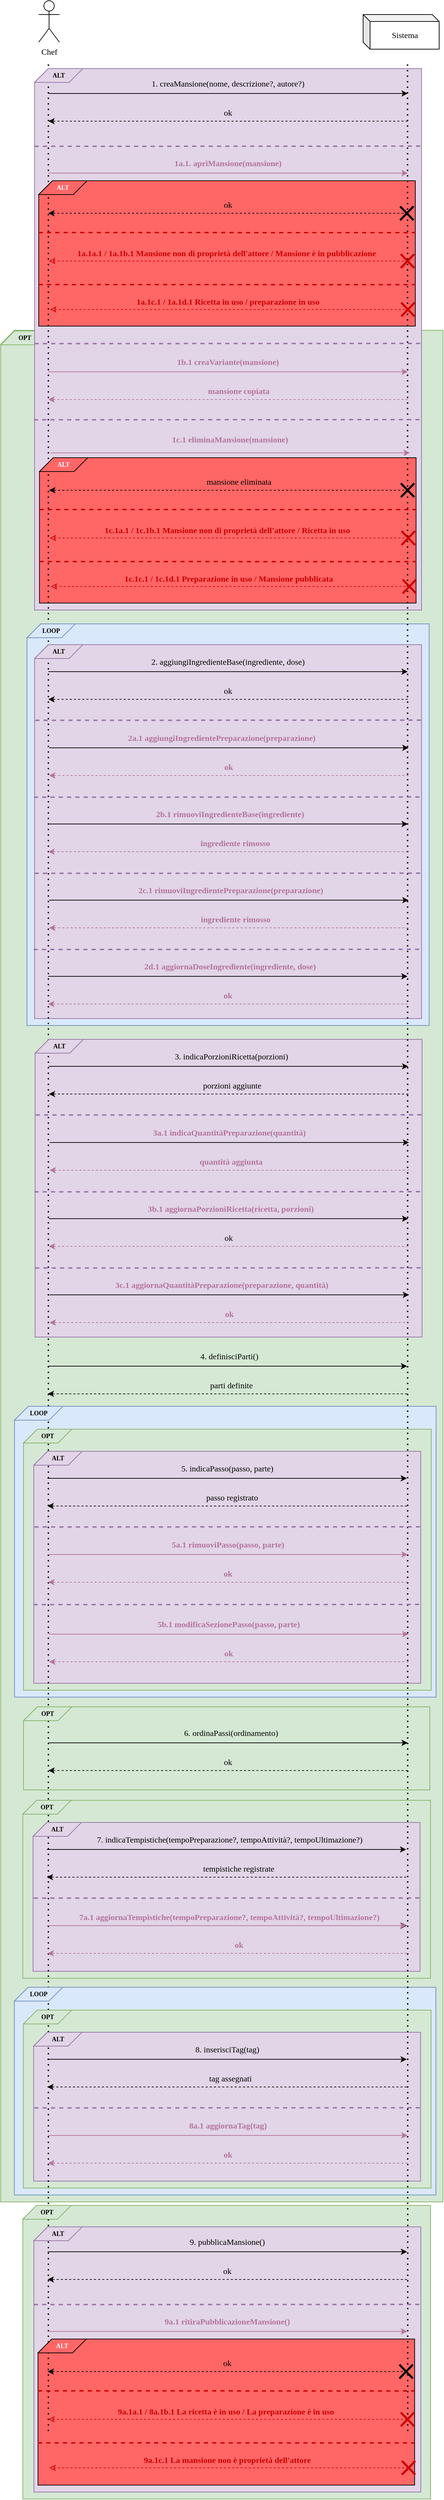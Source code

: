 <mxfile version="20.2.7" type="device"><diagram id="jkMeoxp7RMFooeOz-A2n" name="Pagina-1"><mxGraphModel dx="651" dy="1700" grid="1" gridSize="10" guides="1" tooltips="1" connect="1" arrows="1" fold="1" page="1" pageScale="1" pageWidth="827" pageHeight="1169" math="0" shadow="0"><root><mxCell id="0"/><mxCell id="1" parent="0"/><mxCell id="8SVCAUThmYmzUc6hlZ0X-279" value="" style="verticalLabelPosition=bottom;verticalAlign=top;html=1;shape=card;whiteSpace=wrap;size=20;arcSize=12;fontFamily=SF UI Text;fillColor=#d5e8d4;strokeColor=#82b366;" parent="1" vertex="1"><mxGeometry x="94" y="-674" width="640" height="2703" as="geometry"/></mxCell><mxCell id="d7a0svGTpHYE5bsXePKz-2" value="" style="verticalLabelPosition=bottom;verticalAlign=top;html=1;shape=card;whiteSpace=wrap;size=20;arcSize=12;fontFamily=SF UI Text;fillColor=#d5e8d4;strokeColor=#82b366;" parent="1" vertex="1"><mxGeometry x="127" y="1314" width="588" height="120" as="geometry"/></mxCell><mxCell id="8SVCAUThmYmzUc6hlZ0X-280" value="OPT" style="shape=parallelogram;perimeter=parallelogramPerimeter;whiteSpace=wrap;html=1;fixedSize=1;fontFamily=SF UI Text;size=20;fontSize=9;fillColor=#d5e8d4;strokeColor=#82b366;fontStyle=1" parent="1" vertex="1"><mxGeometry x="94" y="-673" width="70" height="20" as="geometry"/></mxCell><mxCell id="8SVCAUThmYmzUc6hlZ0X-277" value="" style="verticalLabelPosition=bottom;verticalAlign=top;html=1;shape=card;whiteSpace=wrap;size=20;arcSize=12;fontFamily=SF UI Text;fillColor=#d5e8d4;strokeColor=#82b366;" parent="1" vertex="1"><mxGeometry x="126" y="2034" width="590" height="424" as="geometry"/></mxCell><mxCell id="8SVCAUThmYmzUc6hlZ0X-231" value="" style="verticalLabelPosition=bottom;verticalAlign=top;html=1;shape=card;whiteSpace=wrap;size=20;arcSize=12;fontFamily=SF UI Text;fillColor=#e1d5e7;strokeColor=#9673a6;" parent="1" vertex="1"><mxGeometry x="142" y="2065" width="560" height="383" as="geometry"/></mxCell><mxCell id="8SVCAUThmYmzUc6hlZ0X-233" value="" style="verticalLabelPosition=bottom;verticalAlign=top;html=1;shape=card;whiteSpace=wrap;size=20;arcSize=12;fontFamily=SF UI Text;fillColor=#FF6666;strokeColor=default;fontColor=#ffffff;" parent="1" vertex="1"><mxGeometry x="148" y="2227" width="545" height="211" as="geometry"/></mxCell><mxCell id="8SVCAUThmYmzUc6hlZ0X-190" value="" style="verticalLabelPosition=bottom;verticalAlign=top;html=1;shape=card;whiteSpace=wrap;size=20;arcSize=12;fontFamily=SF UI Text;fillColor=#dae8fc;strokeColor=#6c8ebf;" parent="1" vertex="1"><mxGeometry x="113.78" y="1719" width="610" height="300" as="geometry"/></mxCell><mxCell id="8SVCAUThmYmzUc6hlZ0X-191" value="" style="verticalLabelPosition=bottom;verticalAlign=top;html=1;shape=card;whiteSpace=wrap;size=20;arcSize=12;fontFamily=SF UI Text;fillColor=#d5e8d4;strokeColor=#82b366;" parent="1" vertex="1"><mxGeometry x="126.78" y="1752" width="590" height="257" as="geometry"/></mxCell><mxCell id="8SVCAUThmYmzUc6hlZ0X-192" value="" style="verticalLabelPosition=bottom;verticalAlign=top;html=1;shape=card;whiteSpace=wrap;size=20;arcSize=12;fontFamily=SF UI Text;fillColor=#e1d5e7;strokeColor=#9673a6;" parent="1" vertex="1"><mxGeometry x="141.62" y="1784" width="560" height="215" as="geometry"/></mxCell><mxCell id="8SVCAUThmYmzUc6hlZ0X-134" value="" style="verticalLabelPosition=bottom;verticalAlign=top;html=1;shape=card;whiteSpace=wrap;size=20;arcSize=12;fontFamily=SF UI Text;fillColor=#dae8fc;strokeColor=#6c8ebf;" parent="1" vertex="1"><mxGeometry x="114" y="880" width="610" height="420" as="geometry"/></mxCell><mxCell id="8SVCAUThmYmzUc6hlZ0X-164" value="" style="verticalLabelPosition=bottom;verticalAlign=top;html=1;shape=card;whiteSpace=wrap;size=20;arcSize=12;fontFamily=SF UI Text;fillColor=#d5e8d4;strokeColor=#82b366;" parent="1" vertex="1"><mxGeometry x="126" y="1449" width="590" height="257" as="geometry"/></mxCell><mxCell id="8SVCAUThmYmzUc6hlZ0X-165" value="" style="verticalLabelPosition=bottom;verticalAlign=top;html=1;shape=card;whiteSpace=wrap;size=20;arcSize=12;fontFamily=SF UI Text;fillColor=#e1d5e7;strokeColor=#9673a6;" parent="1" vertex="1"><mxGeometry x="140.84" y="1481" width="560" height="215" as="geometry"/></mxCell><mxCell id="8SVCAUThmYmzUc6hlZ0X-162" value="" style="verticalLabelPosition=bottom;verticalAlign=top;html=1;shape=card;whiteSpace=wrap;size=20;arcSize=12;fontFamily=SF UI Text;fillColor=#d5e8d4;strokeColor=#82b366;" parent="1" vertex="1"><mxGeometry x="127" y="913" width="590" height="377" as="geometry"/></mxCell><mxCell id="8SVCAUThmYmzUc6hlZ0X-135" value="" style="verticalLabelPosition=bottom;verticalAlign=top;html=1;shape=card;whiteSpace=wrap;size=20;arcSize=12;fontFamily=SF UI Text;fillColor=#e1d5e7;strokeColor=#9673a6;" parent="1" vertex="1"><mxGeometry x="141.84" y="945" width="560" height="335" as="geometry"/></mxCell><mxCell id="8SVCAUThmYmzUc6hlZ0X-101" value="" style="verticalLabelPosition=bottom;verticalAlign=top;html=1;shape=card;whiteSpace=wrap;size=20;arcSize=12;fontFamily=SF UI Text;fillColor=#e1d5e7;strokeColor=#9673a6;" parent="1" vertex="1"><mxGeometry x="143.78" y="350" width="560" height="430" as="geometry"/></mxCell><mxCell id="8SVCAUThmYmzUc6hlZ0X-96" value="" style="verticalLabelPosition=bottom;verticalAlign=top;html=1;shape=card;whiteSpace=wrap;size=20;arcSize=12;fontFamily=SF UI Text;fillColor=#dae8fc;strokeColor=#6c8ebf;" parent="1" vertex="1"><mxGeometry x="132.06" y="-250" width="581.94" height="580" as="geometry"/></mxCell><mxCell id="8SVCAUThmYmzUc6hlZ0X-65" value="" style="verticalLabelPosition=bottom;verticalAlign=top;html=1;shape=card;whiteSpace=wrap;size=20;arcSize=12;fontFamily=SF UI Text;fillColor=#e1d5e7;strokeColor=#9673a6;" parent="1" vertex="1"><mxGeometry x="143.06" y="-220" width="560" height="540" as="geometry"/></mxCell><mxCell id="8SVCAUThmYmzUc6hlZ0X-14" value="" style="verticalLabelPosition=bottom;verticalAlign=top;html=1;shape=card;whiteSpace=wrap;size=20;arcSize=12;fontFamily=SF UI Text;fillColor=#e1d5e7;strokeColor=#9673a6;" parent="1" vertex="1"><mxGeometry x="143" y="-1052" width="560" height="782" as="geometry"/></mxCell><mxCell id="8SVCAUThmYmzUc6hlZ0X-45" value="" style="verticalLabelPosition=bottom;verticalAlign=top;html=1;shape=card;whiteSpace=wrap;size=20;arcSize=12;fontFamily=SF UI Text;fillColor=#FF6666;strokeColor=default;fontColor=#ffffff;" parent="1" vertex="1"><mxGeometry x="150.11" y="-490" width="545" height="210" as="geometry"/></mxCell><mxCell id="8SVCAUThmYmzUc6hlZ0X-22" value="" style="verticalLabelPosition=bottom;verticalAlign=top;html=1;shape=card;whiteSpace=wrap;size=20;arcSize=12;fontFamily=SF UI Text;fillColor=#FF6666;strokeColor=default;fontColor=#ffffff;" parent="1" vertex="1"><mxGeometry x="149" y="-890" width="545" height="210" as="geometry"/></mxCell><mxCell id="8SVCAUThmYmzUc6hlZ0X-4" value="Chef" style="shape=umlActor;verticalLabelPosition=bottom;verticalAlign=top;html=1;outlineConnect=0;fontFamily=SF UI Text;" parent="1" vertex="1"><mxGeometry x="149.01" y="-1150" width="30" height="60" as="geometry"/></mxCell><mxCell id="8SVCAUThmYmzUc6hlZ0X-5" value="Sistema" style="shape=cube;whiteSpace=wrap;html=1;boundedLbl=1;backgroundOutline=1;darkOpacity=0.05;darkOpacity2=0.1;fontFamily=SF UI Text;size=10;" parent="1" vertex="1"><mxGeometry x="618.5" y="-1130" width="110" height="50" as="geometry"/></mxCell><mxCell id="8SVCAUThmYmzUc6hlZ0X-6" value="" style="endArrow=none;dashed=1;html=1;dashPattern=1 3;strokeWidth=2;rounded=0;fontFamily=SF UI Text;" parent="1" edge="1"><mxGeometry width="50" height="50" relative="1" as="geometry"><mxPoint x="163" y="2360" as="sourcePoint"/><mxPoint x="163" y="-1060" as="targetPoint"/></mxGeometry></mxCell><mxCell id="8SVCAUThmYmzUc6hlZ0X-7" value="" style="endArrow=none;dashed=1;html=1;dashPattern=1 3;strokeWidth=2;rounded=0;fontFamily=SF UI Text;entryX=0.835;entryY=0.002;entryDx=0;entryDy=0;entryPerimeter=0;" parent="1" edge="1"><mxGeometry width="50" height="50" relative="1" as="geometry"><mxPoint x="683" y="2360" as="sourcePoint"/><mxPoint x="682.725" y="-1058.54" as="targetPoint"/></mxGeometry></mxCell><mxCell id="8SVCAUThmYmzUc6hlZ0X-9" value="" style="endArrow=classic;html=1;rounded=0;fontFamily=SF UI Text;" parent="1" edge="1"><mxGeometry width="50" height="50" relative="1" as="geometry"><mxPoint x="163" y="-1016" as="sourcePoint"/><mxPoint x="683" y="-1016" as="targetPoint"/></mxGeometry></mxCell><mxCell id="8SVCAUThmYmzUc6hlZ0X-10" value="1. creaMansione(nome, descrizione?, autore?)" style="text;html=1;strokeColor=none;fillColor=none;align=center;verticalAlign=middle;whiteSpace=wrap;rounded=0;fontFamily=SF UI Text;" parent="1" vertex="1"><mxGeometry x="263" y="-1045" width="320" height="30" as="geometry"/></mxCell><mxCell id="8SVCAUThmYmzUc6hlZ0X-11" value="" style="endArrow=classic;html=1;rounded=0;dashed=1;fontFamily=SF UI Text;" parent="1" edge="1"><mxGeometry width="50" height="50" relative="1" as="geometry"><mxPoint x="683" y="-976" as="sourcePoint"/><mxPoint x="163" y="-976" as="targetPoint"/></mxGeometry></mxCell><mxCell id="8SVCAUThmYmzUc6hlZ0X-13" value="ok" style="text;html=1;strokeColor=none;fillColor=none;align=center;verticalAlign=middle;whiteSpace=wrap;rounded=0;fontFamily=SF UI Text;" parent="1" vertex="1"><mxGeometry x="393" y="-1003" width="60" height="30" as="geometry"/></mxCell><mxCell id="8SVCAUThmYmzUc6hlZ0X-15" value="ALT" style="shape=parallelogram;perimeter=parallelogramPerimeter;whiteSpace=wrap;html=1;fixedSize=1;fontFamily=SF UI Text;size=20;fontSize=9;fillColor=#e1d5e7;strokeColor=#9673a6;fontStyle=1" parent="1" vertex="1"><mxGeometry x="143" y="-1052" width="70" height="20" as="geometry"/></mxCell><mxCell id="8SVCAUThmYmzUc6hlZ0X-16" value="" style="endArrow=none;dashed=1;html=1;rounded=0;fontFamily=SF UI Text;fontSize=9;exitX=0;exitY=0.501;exitDx=0;exitDy=0;exitPerimeter=0;fillColor=#e1d5e7;strokeColor=#9673a6;strokeWidth=2;" parent="1" edge="1"><mxGeometry width="50" height="50" relative="1" as="geometry"><mxPoint x="143" y="-939.7" as="sourcePoint"/><mxPoint x="704" y="-940" as="targetPoint"/></mxGeometry></mxCell><mxCell id="8SVCAUThmYmzUc6hlZ0X-20" value="" style="endArrow=classic;html=1;rounded=0;fontColor=#B5739D;fontStyle=1;strokeColor=#B5739D;fontFamily=SF UI Text;" parent="1" edge="1"><mxGeometry width="50" height="50" relative="1" as="geometry"><mxPoint x="163" y="-901" as="sourcePoint"/><mxPoint x="683" y="-901" as="targetPoint"/></mxGeometry></mxCell><mxCell id="8SVCAUThmYmzUc6hlZ0X-21" value="1a.1. apriMansione(mansione)" style="text;html=1;strokeColor=none;fillColor=none;align=center;verticalAlign=middle;whiteSpace=wrap;rounded=0;fontColor=#B5739D;fontStyle=1;fontFamily=SF UI Text;" parent="1" vertex="1"><mxGeometry x="263" y="-930" width="320" height="30" as="geometry"/></mxCell><mxCell id="8SVCAUThmYmzUc6hlZ0X-23" value="ALT" style="shape=parallelogram;perimeter=parallelogramPerimeter;whiteSpace=wrap;html=1;fixedSize=1;fontFamily=SF UI Text;size=20;fontSize=9;fillColor=#FF6666;strokeColor=default;fontStyle=1;fontColor=#ffffff;" parent="1" vertex="1"><mxGeometry x="149" y="-890" width="70" height="20" as="geometry"/></mxCell><mxCell id="8SVCAUThmYmzUc6hlZ0X-24" value="" style="endArrow=none;dashed=1;html=1;rounded=0;fontFamily=SF UI Text;fontSize=9;exitX=0;exitY=0.501;exitDx=0;exitDy=0;exitPerimeter=0;fillColor=#e1d5e7;strokeColor=#CC0000;strokeWidth=2;" parent="1" edge="1"><mxGeometry width="50" height="50" relative="1" as="geometry"><mxPoint x="149" y="-815.13" as="sourcePoint"/><mxPoint x="694" y="-815" as="targetPoint"/></mxGeometry></mxCell><mxCell id="8SVCAUThmYmzUc6hlZ0X-25" value="" style="endArrow=classic;html=1;rounded=0;dashed=1;fontFamily=SF UI Text;" parent="1" edge="1"><mxGeometry width="50" height="50" relative="1" as="geometry"><mxPoint x="683" y="-843" as="sourcePoint"/><mxPoint x="163" y="-843" as="targetPoint"/></mxGeometry></mxCell><mxCell id="8SVCAUThmYmzUc6hlZ0X-26" value="ok" style="text;html=1;strokeColor=none;fillColor=none;align=center;verticalAlign=middle;whiteSpace=wrap;rounded=0;fontFamily=SF UI Text;" parent="1" vertex="1"><mxGeometry x="393" y="-870" width="60" height="30" as="geometry"/></mxCell><mxCell id="8SVCAUThmYmzUc6hlZ0X-27" value="" style="shape=umlDestroy;whiteSpace=wrap;html=1;strokeWidth=3;fontColor=default;fillColor=default;strokeColor=default;fontFamily=SF UI Text;" parent="1" vertex="1"><mxGeometry x="672.0" y="-853" width="19.39" height="20" as="geometry"/></mxCell><mxCell id="8SVCAUThmYmzUc6hlZ0X-28" value="" style="endArrow=none;dashed=1;html=1;rounded=0;fontFamily=SF UI Text;startArrow=classic;startFill=0;fontColor=#CC0000;strokeColor=#CC0000;" parent="1" edge="1"><mxGeometry width="50" height="50" relative="1" as="geometry"><mxPoint x="164" y="-774" as="sourcePoint"/><mxPoint x="684" y="-774" as="targetPoint"/></mxGeometry></mxCell><mxCell id="8SVCAUThmYmzUc6hlZ0X-29" value="1a.1a.1 / 1a.1b.1 Mansione non di proprietà dell'attore / Mansione è in pubblicazione" style="text;html=1;strokeColor=none;fillColor=none;align=center;verticalAlign=middle;whiteSpace=wrap;rounded=0;fontFamily=SF UI Text;fontStyle=1;fontColor=#CC0000;" parent="1" vertex="1"><mxGeometry x="166" y="-800" width="510" height="30" as="geometry"/></mxCell><mxCell id="8SVCAUThmYmzUc6hlZ0X-30" value="" style="shape=umlDestroy;whiteSpace=wrap;html=1;strokeWidth=3;fontColor=default;fillColor=default;strokeColor=#CC0000;fontFamily=SF UI Text;" parent="1" vertex="1"><mxGeometry x="673.0" y="-784" width="19.39" height="20" as="geometry"/></mxCell><mxCell id="8SVCAUThmYmzUc6hlZ0X-31" value="" style="endArrow=none;dashed=1;html=1;rounded=0;fontFamily=SF UI Text;startArrow=classic;startFill=0;fontColor=#CC0000;strokeColor=#CC0000;" parent="1" edge="1"><mxGeometry width="50" height="50" relative="1" as="geometry"><mxPoint x="165.61" y="-704" as="sourcePoint"/><mxPoint x="685.61" y="-704" as="targetPoint"/></mxGeometry></mxCell><mxCell id="8SVCAUThmYmzUc6hlZ0X-32" value="1a.1c.1 / 1a.1d.1 Ricetta in uso / preparazione in uso" style="text;html=1;strokeColor=none;fillColor=none;align=center;verticalAlign=middle;whiteSpace=wrap;rounded=0;fontFamily=SF UI Text;fontStyle=1;fontColor=#CC0000;" parent="1" vertex="1"><mxGeometry x="167.61" y="-730" width="510" height="30" as="geometry"/></mxCell><mxCell id="8SVCAUThmYmzUc6hlZ0X-33" value="" style="shape=umlDestroy;whiteSpace=wrap;html=1;strokeWidth=3;fontColor=default;fillColor=default;strokeColor=#CC0000;fontFamily=SF UI Text;" parent="1" vertex="1"><mxGeometry x="673.61" y="-714" width="19.39" height="20" as="geometry"/></mxCell><mxCell id="8SVCAUThmYmzUc6hlZ0X-34" value="" style="endArrow=none;dashed=1;html=1;rounded=0;fontFamily=SF UI Text;fontSize=9;exitX=0;exitY=0.501;exitDx=0;exitDy=0;exitPerimeter=0;fillColor=#e1d5e7;strokeColor=#CC0000;strokeWidth=2;" parent="1" edge="1"><mxGeometry width="50" height="50" relative="1" as="geometry"><mxPoint x="149" y="-740.0" as="sourcePoint"/><mxPoint x="694" y="-739.87" as="targetPoint"/></mxGeometry></mxCell><mxCell id="8SVCAUThmYmzUc6hlZ0X-35" value="" style="endArrow=classic;html=1;rounded=0;strokeColor=#B5739D;fontFamily=SF UI Text;" parent="1" edge="1"><mxGeometry width="50" height="50" relative="1" as="geometry"><mxPoint x="163" y="-614" as="sourcePoint"/><mxPoint x="683" y="-614" as="targetPoint"/></mxGeometry></mxCell><mxCell id="8SVCAUThmYmzUc6hlZ0X-36" value="1b.1 creaVariante(mansione)" style="text;html=1;strokeColor=none;fillColor=none;align=center;verticalAlign=middle;whiteSpace=wrap;rounded=0;fontColor=#B5739D;fontFamily=SF UI Text;fontStyle=1" parent="1" vertex="1"><mxGeometry x="263" y="-643" width="320" height="30" as="geometry"/></mxCell><mxCell id="8SVCAUThmYmzUc6hlZ0X-37" value="" style="endArrow=classic;html=1;rounded=0;dashed=1;strokeColor=#B5739D;fontFamily=SF UI Text;" parent="1" edge="1"><mxGeometry width="50" height="50" relative="1" as="geometry"><mxPoint x="683" y="-574" as="sourcePoint"/><mxPoint x="163" y="-574" as="targetPoint"/></mxGeometry></mxCell><mxCell id="8SVCAUThmYmzUc6hlZ0X-38" value="mansione copiata" style="text;html=1;strokeColor=none;fillColor=none;align=center;verticalAlign=middle;whiteSpace=wrap;rounded=0;fontFamily=SF UI Text;fontColor=#B5739D;fontStyle=1" parent="1" vertex="1"><mxGeometry x="383.47" y="-601" width="111" height="30" as="geometry"/></mxCell><mxCell id="8SVCAUThmYmzUc6hlZ0X-39" value="" style="endArrow=none;dashed=1;html=1;rounded=0;fontFamily=SF UI Text;fontSize=9;exitX=0;exitY=0.501;exitDx=0;exitDy=0;exitPerimeter=0;fillColor=#e1d5e7;strokeColor=#9673a6;strokeWidth=2;" parent="1" edge="1"><mxGeometry width="50" height="50" relative="1" as="geometry"><mxPoint x="143" y="-654.7" as="sourcePoint"/><mxPoint x="704" y="-655" as="targetPoint"/></mxGeometry></mxCell><mxCell id="8SVCAUThmYmzUc6hlZ0X-40" value="" style="endArrow=classic;html=1;rounded=0;strokeColor=#B5739D;fontFamily=SF UI Text;" parent="1" edge="1"><mxGeometry width="50" height="50" relative="1" as="geometry"><mxPoint x="166" y="-497" as="sourcePoint"/><mxPoint x="686" y="-497" as="targetPoint"/></mxGeometry></mxCell><mxCell id="8SVCAUThmYmzUc6hlZ0X-41" value="1c.1 eliminaMansione(mansione)" style="text;html=1;strokeColor=none;fillColor=none;align=center;verticalAlign=middle;whiteSpace=wrap;rounded=0;fontColor=#B5739D;fontFamily=SF UI Text;fontStyle=1" parent="1" vertex="1"><mxGeometry x="266" y="-531" width="320" height="30" as="geometry"/></mxCell><mxCell id="8SVCAUThmYmzUc6hlZ0X-44" value="" style="endArrow=none;dashed=1;html=1;rounded=0;fontFamily=SF UI Text;fontSize=9;exitX=0;exitY=0.501;exitDx=0;exitDy=0;exitPerimeter=0;fillColor=#e1d5e7;strokeColor=#9673a6;strokeWidth=2;" parent="1" edge="1"><mxGeometry width="50" height="50" relative="1" as="geometry"><mxPoint x="142.11" y="-544.7" as="sourcePoint"/><mxPoint x="703.11" y="-545.0" as="targetPoint"/></mxGeometry></mxCell><mxCell id="8SVCAUThmYmzUc6hlZ0X-46" value="ALT" style="shape=parallelogram;perimeter=parallelogramPerimeter;whiteSpace=wrap;html=1;fixedSize=1;fontFamily=SF UI Text;size=20;fontSize=9;fillColor=#FF6666;strokeColor=default;fontStyle=1;fontColor=#ffffff;" parent="1" vertex="1"><mxGeometry x="150.11" y="-490" width="70" height="20" as="geometry"/></mxCell><mxCell id="8SVCAUThmYmzUc6hlZ0X-47" value="" style="endArrow=none;dashed=1;html=1;rounded=0;fontFamily=SF UI Text;fontSize=9;exitX=0;exitY=0.501;exitDx=0;exitDy=0;exitPerimeter=0;fillColor=#e1d5e7;strokeColor=#CC0000;strokeWidth=2;" parent="1" edge="1"><mxGeometry width="50" height="50" relative="1" as="geometry"><mxPoint x="150.11" y="-415.13" as="sourcePoint"/><mxPoint x="695.11" y="-415" as="targetPoint"/></mxGeometry></mxCell><mxCell id="8SVCAUThmYmzUc6hlZ0X-48" value="" style="endArrow=classic;html=1;rounded=0;dashed=1;fontFamily=SF UI Text;" parent="1" edge="1"><mxGeometry width="50" height="50" relative="1" as="geometry"><mxPoint x="684.11" y="-443" as="sourcePoint"/><mxPoint x="164.11" y="-443" as="targetPoint"/></mxGeometry></mxCell><mxCell id="8SVCAUThmYmzUc6hlZ0X-49" value="mansione eliminata" style="text;html=1;strokeColor=none;fillColor=none;align=center;verticalAlign=middle;whiteSpace=wrap;rounded=0;fontFamily=SF UI Text;" parent="1" vertex="1"><mxGeometry x="379.02" y="-470" width="119.89" height="30" as="geometry"/></mxCell><mxCell id="8SVCAUThmYmzUc6hlZ0X-50" value="" style="shape=umlDestroy;whiteSpace=wrap;html=1;strokeWidth=3;fontColor=default;fillColor=default;strokeColor=default;fontFamily=SF UI Text;" parent="1" vertex="1"><mxGeometry x="673.11" y="-453" width="19.39" height="20" as="geometry"/></mxCell><mxCell id="8SVCAUThmYmzUc6hlZ0X-51" value="" style="endArrow=none;dashed=1;html=1;rounded=0;fontFamily=SF UI Text;startArrow=classic;startFill=0;fontColor=#CC0000;strokeColor=#CC0000;" parent="1" edge="1"><mxGeometry width="50" height="50" relative="1" as="geometry"><mxPoint x="165.11" y="-374" as="sourcePoint"/><mxPoint x="685.11" y="-374" as="targetPoint"/></mxGeometry></mxCell><mxCell id="8SVCAUThmYmzUc6hlZ0X-52" value="1c.1a.1 / 1c.1b.1 Mansione non di proprietà dell'attore / Ricetta in uso" style="text;html=1;strokeColor=none;fillColor=none;align=center;verticalAlign=middle;whiteSpace=wrap;rounded=0;fontFamily=SF UI Text;fontStyle=1;fontColor=#CC0000;" parent="1" vertex="1"><mxGeometry x="167.11" y="-400" width="510" height="30" as="geometry"/></mxCell><mxCell id="8SVCAUThmYmzUc6hlZ0X-53" value="" style="shape=umlDestroy;whiteSpace=wrap;html=1;strokeWidth=3;fontColor=default;fillColor=default;strokeColor=#CC0000;fontFamily=SF UI Text;" parent="1" vertex="1"><mxGeometry x="674.11" y="-384" width="19.39" height="20" as="geometry"/></mxCell><mxCell id="8SVCAUThmYmzUc6hlZ0X-54" value="" style="endArrow=none;dashed=1;html=1;rounded=0;fontFamily=SF UI Text;startArrow=classic;startFill=0;fontColor=#CC0000;strokeColor=#CC0000;" parent="1" edge="1"><mxGeometry width="50" height="50" relative="1" as="geometry"><mxPoint x="166.72" y="-304" as="sourcePoint"/><mxPoint x="686.72" y="-304" as="targetPoint"/></mxGeometry></mxCell><mxCell id="8SVCAUThmYmzUc6hlZ0X-55" value="1c.1c.1 / 1c.1d.1 Preparazione in uso / Mansione pubblicata" style="text;html=1;strokeColor=none;fillColor=none;align=center;verticalAlign=middle;whiteSpace=wrap;rounded=0;fontFamily=SF UI Text;fontStyle=1;fontColor=#CC0000;" parent="1" vertex="1"><mxGeometry x="168.72" y="-330" width="510" height="30" as="geometry"/></mxCell><mxCell id="8SVCAUThmYmzUc6hlZ0X-56" value="" style="shape=umlDestroy;whiteSpace=wrap;html=1;strokeWidth=3;fontColor=default;fillColor=default;strokeColor=#CC0000;fontFamily=SF UI Text;" parent="1" vertex="1"><mxGeometry x="675.72" y="-314" width="19.39" height="20" as="geometry"/></mxCell><mxCell id="8SVCAUThmYmzUc6hlZ0X-57" value="" style="endArrow=none;dashed=1;html=1;rounded=0;fontFamily=SF UI Text;fontSize=9;exitX=0;exitY=0.501;exitDx=0;exitDy=0;exitPerimeter=0;fillColor=#e1d5e7;strokeColor=#CC0000;strokeWidth=2;" parent="1" edge="1"><mxGeometry width="50" height="50" relative="1" as="geometry"><mxPoint x="150.11" y="-340.0" as="sourcePoint"/><mxPoint x="695.11" y="-339.87" as="targetPoint"/></mxGeometry></mxCell><mxCell id="8SVCAUThmYmzUc6hlZ0X-58" value="" style="endArrow=classic;html=1;rounded=0;fontFamily=SF UI Text;" parent="1" edge="1"><mxGeometry width="50" height="50" relative="1" as="geometry"><mxPoint x="163" y="-181" as="sourcePoint"/><mxPoint x="683" y="-181" as="targetPoint"/></mxGeometry></mxCell><mxCell id="8SVCAUThmYmzUc6hlZ0X-59" value="2. aggiungiIngredienteBase(ingrediente, dose)" style="text;html=1;strokeColor=none;fillColor=none;align=center;verticalAlign=middle;whiteSpace=wrap;rounded=0;fontFamily=SF UI Text;fontColor=default;fontStyle=0;" parent="1" vertex="1"><mxGeometry x="263" y="-210" width="320" height="30" as="geometry"/></mxCell><mxCell id="8SVCAUThmYmzUc6hlZ0X-60" value="" style="endArrow=classic;html=1;rounded=0;dashed=1;fontFamily=SF UI Text;strokeColor=default;" parent="1" edge="1"><mxGeometry width="50" height="50" relative="1" as="geometry"><mxPoint x="683" y="-141" as="sourcePoint"/><mxPoint x="163" y="-141" as="targetPoint"/></mxGeometry></mxCell><mxCell id="8SVCAUThmYmzUc6hlZ0X-61" value="ok" style="text;html=1;strokeColor=none;fillColor=none;align=center;verticalAlign=middle;whiteSpace=wrap;rounded=0;fontFamily=SF UI Text;fontColor=default;fontStyle=0;" parent="1" vertex="1"><mxGeometry x="393" y="-168" width="60" height="30" as="geometry"/></mxCell><mxCell id="8SVCAUThmYmzUc6hlZ0X-66" value="ALT" style="shape=parallelogram;perimeter=parallelogramPerimeter;whiteSpace=wrap;html=1;fixedSize=1;fontFamily=SF UI Text;size=20;fontSize=9;fillColor=#e1d5e7;strokeColor=#9673a6;fontStyle=1" parent="1" vertex="1"><mxGeometry x="143.06" y="-220" width="70" height="20" as="geometry"/></mxCell><mxCell id="8SVCAUThmYmzUc6hlZ0X-67" value="" style="endArrow=none;dashed=1;html=1;rounded=0;fontFamily=SF UI Text;fontSize=9;exitX=0;exitY=0.501;exitDx=0;exitDy=0;exitPerimeter=0;fillColor=#e1d5e7;strokeColor=#9673a6;strokeWidth=2;" parent="1" edge="1"><mxGeometry width="50" height="50" relative="1" as="geometry"><mxPoint x="144.06" y="-110.7" as="sourcePoint"/><mxPoint x="705.06" y="-111" as="targetPoint"/></mxGeometry></mxCell><mxCell id="8SVCAUThmYmzUc6hlZ0X-68" value="" style="endArrow=none;dashed=1;html=1;rounded=0;fontFamily=SF UI Text;fontSize=9;exitX=0;exitY=0.501;exitDx=0;exitDy=0;exitPerimeter=0;fillColor=#e1d5e7;strokeColor=#9673a6;strokeWidth=2;" parent="1" edge="1"><mxGeometry width="50" height="50" relative="1" as="geometry"><mxPoint x="142" y="0.3" as="sourcePoint"/><mxPoint x="703" as="targetPoint"/></mxGeometry></mxCell><mxCell id="8SVCAUThmYmzUc6hlZ0X-70" value="" style="endArrow=classic;html=1;rounded=0;fontFamily=SF UI Text;" parent="1" edge="1"><mxGeometry width="50" height="50" relative="1" as="geometry"><mxPoint x="164.11" y="-71" as="sourcePoint"/><mxPoint x="684.11" y="-71" as="targetPoint"/></mxGeometry></mxCell><mxCell id="8SVCAUThmYmzUc6hlZ0X-71" value="2a.1 aggiungiIngredientePreparazione(preparazione)" style="text;html=1;strokeColor=none;fillColor=none;align=center;verticalAlign=middle;whiteSpace=wrap;rounded=0;fontFamily=SF UI Text;fontColor=#B5739D;fontStyle=1" parent="1" vertex="1"><mxGeometry x="244" y="-100" width="340.11" height="30" as="geometry"/></mxCell><mxCell id="8SVCAUThmYmzUc6hlZ0X-72" value="" style="endArrow=classic;html=1;rounded=0;dashed=1;fontFamily=SF UI Text;strokeColor=#B5739D;" parent="1" edge="1"><mxGeometry width="50" height="50" relative="1" as="geometry"><mxPoint x="684.11" y="-31" as="sourcePoint"/><mxPoint x="164.11" y="-31" as="targetPoint"/></mxGeometry></mxCell><mxCell id="8SVCAUThmYmzUc6hlZ0X-73" value="ok" style="text;html=1;strokeColor=none;fillColor=none;align=center;verticalAlign=middle;whiteSpace=wrap;rounded=0;fontFamily=SF UI Text;fontColor=#B5739D;fontStyle=1" parent="1" vertex="1"><mxGeometry x="394.11" y="-58" width="60" height="30" as="geometry"/></mxCell><mxCell id="8SVCAUThmYmzUc6hlZ0X-74" value="" style="endArrow=classic;html=1;rounded=0;fontFamily=SF UI Text;" parent="1" edge="1"><mxGeometry width="50" height="50" relative="1" as="geometry"><mxPoint x="163.06" y="39" as="sourcePoint"/><mxPoint x="683.06" y="39" as="targetPoint"/></mxGeometry></mxCell><mxCell id="8SVCAUThmYmzUc6hlZ0X-75" value="2b.1 rimuoviIngredienteBase(ingrediente)" style="text;html=1;strokeColor=none;fillColor=none;align=center;verticalAlign=middle;whiteSpace=wrap;rounded=0;fontFamily=SF UI Text;fontColor=#B5739D;fontStyle=1" parent="1" vertex="1"><mxGeometry x="266" y="10" width="320" height="30" as="geometry"/></mxCell><mxCell id="8SVCAUThmYmzUc6hlZ0X-76" value="" style="endArrow=classic;html=1;rounded=0;dashed=1;fontFamily=SF UI Text;strokeColor=#B5739D;" parent="1" edge="1"><mxGeometry width="50" height="50" relative="1" as="geometry"><mxPoint x="683.06" y="79" as="sourcePoint"/><mxPoint x="163.06" y="79" as="targetPoint"/></mxGeometry></mxCell><mxCell id="8SVCAUThmYmzUc6hlZ0X-77" value="ingrediente rimosso" style="text;html=1;strokeColor=none;fillColor=none;align=center;verticalAlign=middle;whiteSpace=wrap;rounded=0;fontFamily=SF UI Text;fontColor=#B5739D;fontStyle=1" parent="1" vertex="1"><mxGeometry x="367.97" y="52" width="130.94" height="30" as="geometry"/></mxCell><mxCell id="8SVCAUThmYmzUc6hlZ0X-86" value="" style="endArrow=none;dashed=1;html=1;rounded=0;fontFamily=SF UI Text;fontSize=9;exitX=0;exitY=0.501;exitDx=0;exitDy=0;exitPerimeter=0;fillColor=#e1d5e7;strokeColor=#9673a6;strokeWidth=2;" parent="1" edge="1"><mxGeometry width="50" height="50" relative="1" as="geometry"><mxPoint x="143.06" y="110.3" as="sourcePoint"/><mxPoint x="704.06" y="110" as="targetPoint"/></mxGeometry></mxCell><mxCell id="8SVCAUThmYmzUc6hlZ0X-87" value="" style="endArrow=classic;html=1;rounded=0;fontFamily=SF UI Text;" parent="1" edge="1"><mxGeometry width="50" height="50" relative="1" as="geometry"><mxPoint x="164.12" y="149" as="sourcePoint"/><mxPoint x="684.12" y="149" as="targetPoint"/></mxGeometry></mxCell><mxCell id="8SVCAUThmYmzUc6hlZ0X-88" value="2c.1 rimuoviIngredientePreparazione(preparazione)" style="text;html=1;strokeColor=none;fillColor=none;align=center;verticalAlign=middle;whiteSpace=wrap;rounded=0;fontFamily=SF UI Text;fontColor=#B5739D;fontStyle=1" parent="1" vertex="1"><mxGeometry x="267.06" y="120" width="320" height="30" as="geometry"/></mxCell><mxCell id="8SVCAUThmYmzUc6hlZ0X-89" value="" style="endArrow=classic;html=1;rounded=0;dashed=1;fontFamily=SF UI Text;strokeColor=#B5739D;" parent="1" edge="1"><mxGeometry width="50" height="50" relative="1" as="geometry"><mxPoint x="684.12" y="189" as="sourcePoint"/><mxPoint x="164.12" y="189" as="targetPoint"/></mxGeometry></mxCell><mxCell id="8SVCAUThmYmzUc6hlZ0X-90" value="ingrediente rimosso" style="text;html=1;strokeColor=none;fillColor=none;align=center;verticalAlign=middle;whiteSpace=wrap;rounded=0;fontFamily=SF UI Text;fontColor=#B5739D;fontStyle=1" parent="1" vertex="1"><mxGeometry x="369.03" y="162" width="129.88" height="30" as="geometry"/></mxCell><mxCell id="8SVCAUThmYmzUc6hlZ0X-91" value="" style="endArrow=none;dashed=1;html=1;rounded=0;fontFamily=SF UI Text;fontSize=9;exitX=0;exitY=0.501;exitDx=0;exitDy=0;exitPerimeter=0;fillColor=#e1d5e7;strokeColor=#9673a6;strokeWidth=2;" parent="1" edge="1"><mxGeometry width="50" height="50" relative="1" as="geometry"><mxPoint x="141.61" y="220.3" as="sourcePoint"/><mxPoint x="702.61" y="220" as="targetPoint"/></mxGeometry></mxCell><mxCell id="8SVCAUThmYmzUc6hlZ0X-92" value="" style="endArrow=classic;html=1;rounded=0;fontFamily=SF UI Text;" parent="1" edge="1"><mxGeometry width="50" height="50" relative="1" as="geometry"><mxPoint x="162.67" y="259" as="sourcePoint"/><mxPoint x="682.67" y="259" as="targetPoint"/></mxGeometry></mxCell><mxCell id="8SVCAUThmYmzUc6hlZ0X-93" value="2d.1 aggiornaDoseIngrediente(ingrediente, dose)" style="text;html=1;strokeColor=none;fillColor=none;align=center;verticalAlign=middle;whiteSpace=wrap;rounded=0;fontFamily=SF UI Text;fontColor=#B5739D;fontStyle=1" parent="1" vertex="1"><mxGeometry x="265.61" y="230" width="320" height="30" as="geometry"/></mxCell><mxCell id="8SVCAUThmYmzUc6hlZ0X-94" value="" style="endArrow=classic;html=1;rounded=0;dashed=1;fontFamily=SF UI Text;strokeColor=#B5739D;" parent="1" edge="1"><mxGeometry width="50" height="50" relative="1" as="geometry"><mxPoint x="682.67" y="299" as="sourcePoint"/><mxPoint x="162.67" y="299" as="targetPoint"/></mxGeometry></mxCell><mxCell id="8SVCAUThmYmzUc6hlZ0X-95" value="ok" style="text;html=1;strokeColor=none;fillColor=none;align=center;verticalAlign=middle;whiteSpace=wrap;rounded=0;fontFamily=SF UI Text;fontColor=#B5739D;fontStyle=1" parent="1" vertex="1"><mxGeometry x="392.67" y="272" width="60" height="30" as="geometry"/></mxCell><mxCell id="8SVCAUThmYmzUc6hlZ0X-97" value="LOOP" style="shape=parallelogram;perimeter=parallelogramPerimeter;whiteSpace=wrap;html=1;fixedSize=1;fontFamily=SF UI Text;size=20;fontSize=9;fillColor=#dae8fc;strokeColor=#6c8ebf;fontStyle=1" parent="1" vertex="1"><mxGeometry x="132.06" y="-250" width="70" height="20" as="geometry"/></mxCell><mxCell id="8SVCAUThmYmzUc6hlZ0X-102" value="" style="endArrow=classic;html=1;rounded=0;fontFamily=SF UI Text;" parent="1" edge="1"><mxGeometry width="50" height="50" relative="1" as="geometry"><mxPoint x="163.72" y="389.0" as="sourcePoint"/><mxPoint x="683.72" y="389.0" as="targetPoint"/></mxGeometry></mxCell><mxCell id="8SVCAUThmYmzUc6hlZ0X-103" value="3. indicaPorzioniRicetta(porzioni)" style="text;html=1;strokeColor=none;fillColor=none;align=center;verticalAlign=middle;whiteSpace=wrap;rounded=0;fontFamily=SF UI Text;" parent="1" vertex="1"><mxGeometry x="267.78" y="360" width="320" height="30" as="geometry"/></mxCell><mxCell id="8SVCAUThmYmzUc6hlZ0X-104" value="" style="endArrow=classic;html=1;rounded=0;dashed=1;fontFamily=SF UI Text;" parent="1" edge="1"><mxGeometry width="50" height="50" relative="1" as="geometry"><mxPoint x="683.72" y="429.0" as="sourcePoint"/><mxPoint x="163.72" y="429.0" as="targetPoint"/></mxGeometry></mxCell><mxCell id="8SVCAUThmYmzUc6hlZ0X-105" value="porzioni aggiunte" style="text;html=1;strokeColor=none;fillColor=none;align=center;verticalAlign=middle;whiteSpace=wrap;rounded=0;fontFamily=SF UI Text;" parent="1" vertex="1"><mxGeometry x="369.03" y="402" width="120.28" height="30" as="geometry"/></mxCell><mxCell id="8SVCAUThmYmzUc6hlZ0X-106" value="ALT" style="shape=parallelogram;perimeter=parallelogramPerimeter;whiteSpace=wrap;html=1;fixedSize=1;fontFamily=SF UI Text;size=20;fontSize=9;fillColor=#e1d5e7;strokeColor=#9673a6;fontStyle=1" parent="1" vertex="1"><mxGeometry x="143.78" y="350" width="70" height="20" as="geometry"/></mxCell><mxCell id="8SVCAUThmYmzUc6hlZ0X-107" value="" style="endArrow=none;dashed=1;html=1;rounded=0;fontFamily=SF UI Text;fontSize=9;exitX=0;exitY=0.501;exitDx=0;exitDy=0;exitPerimeter=0;fillColor=#e1d5e7;strokeColor=#9673a6;strokeWidth=2;" parent="1" edge="1"><mxGeometry width="50" height="50" relative="1" as="geometry"><mxPoint x="144.78" y="459.3" as="sourcePoint"/><mxPoint x="705.78" y="459.0" as="targetPoint"/></mxGeometry></mxCell><mxCell id="8SVCAUThmYmzUc6hlZ0X-108" value="" style="endArrow=none;dashed=1;html=1;rounded=0;fontFamily=SF UI Text;fontSize=9;exitX=0;exitY=0.501;exitDx=0;exitDy=0;exitPerimeter=0;fillColor=#e1d5e7;strokeColor=#9673a6;strokeWidth=2;" parent="1" edge="1"><mxGeometry width="50" height="50" relative="1" as="geometry"><mxPoint x="142.72" y="570.3" as="sourcePoint"/><mxPoint x="703.72" y="570" as="targetPoint"/></mxGeometry></mxCell><mxCell id="8SVCAUThmYmzUc6hlZ0X-109" value="" style="endArrow=classic;html=1;rounded=0;fontFamily=SF UI Text;" parent="1" edge="1"><mxGeometry width="50" height="50" relative="1" as="geometry"><mxPoint x="164.83" y="499.0" as="sourcePoint"/><mxPoint x="684.83" y="499.0" as="targetPoint"/></mxGeometry></mxCell><mxCell id="8SVCAUThmYmzUc6hlZ0X-110" value="3a.1 indicaQuantitàPreparazione(quantità)" style="text;html=1;strokeColor=none;fillColor=none;align=center;verticalAlign=middle;whiteSpace=wrap;rounded=0;fontFamily=SF UI Text;fontColor=#B5739D;fontStyle=1" parent="1" vertex="1"><mxGeometry x="264.83" y="470" width="320" height="30" as="geometry"/></mxCell><mxCell id="8SVCAUThmYmzUc6hlZ0X-111" value="" style="endArrow=classic;html=1;rounded=0;dashed=1;fontFamily=SF UI Text;strokeColor=#B5739D;" parent="1" edge="1"><mxGeometry width="50" height="50" relative="1" as="geometry"><mxPoint x="684.83" y="539.0" as="sourcePoint"/><mxPoint x="164.83" y="539.0" as="targetPoint"/></mxGeometry></mxCell><mxCell id="8SVCAUThmYmzUc6hlZ0X-112" value="quantità aggiunta" style="text;html=1;strokeColor=none;fillColor=none;align=center;verticalAlign=middle;whiteSpace=wrap;rounded=0;fontFamily=SF UI Text;fontColor=#B5739D;fontStyle=1" parent="1" vertex="1"><mxGeometry x="357.83" y="512" width="139.17" height="30" as="geometry"/></mxCell><mxCell id="8SVCAUThmYmzUc6hlZ0X-113" value="" style="endArrow=classic;html=1;rounded=0;fontFamily=SF UI Text;" parent="1" edge="1"><mxGeometry width="50" height="50" relative="1" as="geometry"><mxPoint x="163.78" y="609.0" as="sourcePoint"/><mxPoint x="683.78" y="609.0" as="targetPoint"/></mxGeometry></mxCell><mxCell id="8SVCAUThmYmzUc6hlZ0X-114" value="3b.1 aggiornaPorzioniRicetta(ricetta, porzioni)" style="text;html=1;strokeColor=none;fillColor=none;align=center;verticalAlign=middle;whiteSpace=wrap;rounded=0;fontFamily=SF UI Text;fontColor=#B5739D;fontStyle=1" parent="1" vertex="1"><mxGeometry x="266.72" y="580" width="320" height="30" as="geometry"/></mxCell><mxCell id="8SVCAUThmYmzUc6hlZ0X-115" value="" style="endArrow=classic;html=1;rounded=0;dashed=1;fontFamily=SF UI Text;strokeColor=#B5739D;" parent="1" edge="1"><mxGeometry width="50" height="50" relative="1" as="geometry"><mxPoint x="683.78" y="649.0" as="sourcePoint"/><mxPoint x="163.78" y="649.0" as="targetPoint"/></mxGeometry></mxCell><mxCell id="8SVCAUThmYmzUc6hlZ0X-116" value="ok" style="text;html=1;strokeColor=none;fillColor=none;align=center;verticalAlign=middle;whiteSpace=wrap;rounded=0;fontFamily=SF UI Text;" parent="1" vertex="1"><mxGeometry x="393.78" y="622" width="60" height="30" as="geometry"/></mxCell><mxCell id="8SVCAUThmYmzUc6hlZ0X-117" value="" style="endArrow=none;dashed=1;html=1;rounded=0;fontFamily=SF UI Text;fontSize=9;exitX=0;exitY=0.501;exitDx=0;exitDy=0;exitPerimeter=0;fillColor=#e1d5e7;strokeColor=#9673a6;strokeWidth=2;" parent="1" edge="1"><mxGeometry width="50" height="50" relative="1" as="geometry"><mxPoint x="143.78" y="680.3" as="sourcePoint"/><mxPoint x="704.78" y="680" as="targetPoint"/></mxGeometry></mxCell><mxCell id="8SVCAUThmYmzUc6hlZ0X-118" value="" style="endArrow=classic;html=1;rounded=0;fontFamily=SF UI Text;" parent="1" edge="1"><mxGeometry width="50" height="50" relative="1" as="geometry"><mxPoint x="164.84" y="719.0" as="sourcePoint"/><mxPoint x="684.84" y="719.0" as="targetPoint"/></mxGeometry></mxCell><mxCell id="8SVCAUThmYmzUc6hlZ0X-119" value="3c.1 aggiornaQuantitàPreparazione(preparazione, quantità)" style="text;html=1;strokeColor=none;fillColor=none;align=center;verticalAlign=middle;whiteSpace=wrap;rounded=0;fontFamily=SF UI Text;fontColor=#B5739D;fontStyle=1" parent="1" vertex="1"><mxGeometry x="224" y="690" width="380" height="30" as="geometry"/></mxCell><mxCell id="8SVCAUThmYmzUc6hlZ0X-120" value="" style="endArrow=classic;html=1;rounded=0;dashed=1;fontFamily=SF UI Text;strokeColor=#B5739D;" parent="1" edge="1"><mxGeometry width="50" height="50" relative="1" as="geometry"><mxPoint x="684.84" y="759.0" as="sourcePoint"/><mxPoint x="164.84" y="759.0" as="targetPoint"/></mxGeometry></mxCell><mxCell id="8SVCAUThmYmzUc6hlZ0X-121" value="ok" style="text;html=1;strokeColor=none;fillColor=none;align=center;verticalAlign=middle;whiteSpace=wrap;rounded=0;fontFamily=SF UI Text;fontColor=#B5739D;fontStyle=1" parent="1" vertex="1"><mxGeometry x="394.84" y="732" width="60" height="30" as="geometry"/></mxCell><mxCell id="8SVCAUThmYmzUc6hlZ0X-130" value="" style="endArrow=classic;html=1;rounded=0;fontFamily=SF UI Text;" parent="1" edge="1"><mxGeometry width="50" height="50" relative="1" as="geometry"><mxPoint x="162.11" y="822.0" as="sourcePoint"/><mxPoint x="682.11" y="822.0" as="targetPoint"/></mxGeometry></mxCell><mxCell id="8SVCAUThmYmzUc6hlZ0X-131" value="4. definisciParti()" style="text;html=1;strokeColor=none;fillColor=none;align=center;verticalAlign=middle;whiteSpace=wrap;rounded=0;fontFamily=SF UI Text;" parent="1" vertex="1"><mxGeometry x="264.83" y="793" width="320" height="30" as="geometry"/></mxCell><mxCell id="8SVCAUThmYmzUc6hlZ0X-132" value="" style="endArrow=classic;html=1;rounded=0;dashed=1;fontFamily=SF UI Text;" parent="1" edge="1"><mxGeometry width="50" height="50" relative="1" as="geometry"><mxPoint x="682.11" y="862.0" as="sourcePoint"/><mxPoint x="162.11" y="862.0" as="targetPoint"/></mxGeometry></mxCell><mxCell id="8SVCAUThmYmzUc6hlZ0X-133" value="parti definite" style="text;html=1;strokeColor=none;fillColor=none;align=center;verticalAlign=middle;whiteSpace=wrap;rounded=0;fontFamily=SF UI Text;" parent="1" vertex="1"><mxGeometry x="387.08" y="835" width="81.89" height="30" as="geometry"/></mxCell><mxCell id="8SVCAUThmYmzUc6hlZ0X-136" value="" style="endArrow=classic;html=1;rounded=0;fontFamily=SF UI Text;" parent="1" edge="1"><mxGeometry width="50" height="50" relative="1" as="geometry"><mxPoint x="161.78" y="984" as="sourcePoint"/><mxPoint x="681.78" y="984" as="targetPoint"/></mxGeometry></mxCell><mxCell id="8SVCAUThmYmzUc6hlZ0X-137" value="5. indicaPasso(passo, parte)" style="text;html=1;strokeColor=none;fillColor=none;align=center;verticalAlign=middle;whiteSpace=wrap;rounded=0;fontFamily=SF UI Text;" parent="1" vertex="1"><mxGeometry x="261.78" y="955" width="320" height="30" as="geometry"/></mxCell><mxCell id="8SVCAUThmYmzUc6hlZ0X-138" value="" style="endArrow=classic;html=1;rounded=0;dashed=1;fontFamily=SF UI Text;" parent="1" edge="1"><mxGeometry width="50" height="50" relative="1" as="geometry"><mxPoint x="681.78" y="1024" as="sourcePoint"/><mxPoint x="161.78" y="1024" as="targetPoint"/></mxGeometry></mxCell><mxCell id="8SVCAUThmYmzUc6hlZ0X-139" value="passo registrato" style="text;html=1;strokeColor=none;fillColor=none;align=center;verticalAlign=middle;whiteSpace=wrap;rounded=0;fontFamily=SF UI Text;" parent="1" vertex="1"><mxGeometry x="378.06" y="997" width="102.22" height="30" as="geometry"/></mxCell><mxCell id="8SVCAUThmYmzUc6hlZ0X-140" value="ALT" style="shape=parallelogram;perimeter=parallelogramPerimeter;whiteSpace=wrap;html=1;fixedSize=1;fontFamily=SF UI Text;size=20;fontSize=9;fillColor=#e1d5e7;strokeColor=#9673a6;fontStyle=1" parent="1" vertex="1"><mxGeometry x="141.84" y="945" width="70" height="20" as="geometry"/></mxCell><mxCell id="8SVCAUThmYmzUc6hlZ0X-141" value="" style="endArrow=none;dashed=1;html=1;rounded=0;fontFamily=SF UI Text;fontSize=9;exitX=0;exitY=0.501;exitDx=0;exitDy=0;exitPerimeter=0;fillColor=#e1d5e7;strokeColor=#9673a6;strokeWidth=2;" parent="1" edge="1"><mxGeometry width="50" height="50" relative="1" as="geometry"><mxPoint x="142.84" y="1054.3" as="sourcePoint"/><mxPoint x="703.84" y="1054" as="targetPoint"/></mxGeometry></mxCell><mxCell id="8SVCAUThmYmzUc6hlZ0X-143" value="" style="endArrow=classic;html=1;rounded=0;fontFamily=SF UI Text;strokeColor=#B5739D;" parent="1" edge="1"><mxGeometry width="50" height="50" relative="1" as="geometry"><mxPoint x="162.89" y="1094" as="sourcePoint"/><mxPoint x="682.89" y="1094" as="targetPoint"/></mxGeometry></mxCell><mxCell id="8SVCAUThmYmzUc6hlZ0X-144" value="5a.1 rimuoviPasso(passo, parte)" style="text;html=1;strokeColor=none;fillColor=none;align=center;verticalAlign=middle;whiteSpace=wrap;rounded=0;fontFamily=SF UI Text;fontColor=#B5739D;fontStyle=1" parent="1" vertex="1"><mxGeometry x="262.89" y="1065" width="320" height="30" as="geometry"/></mxCell><mxCell id="8SVCAUThmYmzUc6hlZ0X-145" value="" style="endArrow=classic;html=1;rounded=0;dashed=1;fontFamily=SF UI Text;strokeColor=#B5739D;" parent="1" edge="1"><mxGeometry width="50" height="50" relative="1" as="geometry"><mxPoint x="682.89" y="1134" as="sourcePoint"/><mxPoint x="162.89" y="1134" as="targetPoint"/></mxGeometry></mxCell><mxCell id="8SVCAUThmYmzUc6hlZ0X-146" value="ok" style="text;html=1;strokeColor=none;fillColor=none;align=center;verticalAlign=middle;whiteSpace=wrap;rounded=0;fontFamily=SF UI Text;fontColor=#B5739D;fontStyle=1" parent="1" vertex="1"><mxGeometry x="392.89" y="1107" width="60" height="30" as="geometry"/></mxCell><mxCell id="8SVCAUThmYmzUc6hlZ0X-161" value="LOOP" style="shape=parallelogram;perimeter=parallelogramPerimeter;whiteSpace=wrap;html=1;fixedSize=1;fontFamily=SF UI Text;size=20;fontSize=9;fillColor=#dae8fc;strokeColor=#6c8ebf;fontStyle=1" parent="1" vertex="1"><mxGeometry x="114" y="880" width="70" height="20" as="geometry"/></mxCell><mxCell id="8SVCAUThmYmzUc6hlZ0X-163" value="OPT" style="shape=parallelogram;perimeter=parallelogramPerimeter;whiteSpace=wrap;html=1;fixedSize=1;fontFamily=SF UI Text;size=20;fontSize=9;fillColor=#d5e8d4;strokeColor=#82b366;fontStyle=1" parent="1" vertex="1"><mxGeometry x="127" y="913" width="70" height="20" as="geometry"/></mxCell><mxCell id="8SVCAUThmYmzUc6hlZ0X-166" value="" style="endArrow=classic;html=1;rounded=0;fontFamily=SF UI Text;" parent="1" edge="1"><mxGeometry width="50" height="50" relative="1" as="geometry"><mxPoint x="160.78" y="1520" as="sourcePoint"/><mxPoint x="680.78" y="1520" as="targetPoint"/></mxGeometry></mxCell><mxCell id="8SVCAUThmYmzUc6hlZ0X-167" value="7. indicaTempistiche(tempoPreparazione?, tempoAttività?, tempoUltimazione?)" style="text;html=1;strokeColor=none;fillColor=none;align=center;verticalAlign=middle;whiteSpace=wrap;rounded=0;fontFamily=SF UI Text;" parent="1" vertex="1"><mxGeometry x="194" y="1491" width="462.61" height="30" as="geometry"/></mxCell><mxCell id="8SVCAUThmYmzUc6hlZ0X-168" value="" style="endArrow=classic;html=1;rounded=0;dashed=1;fontFamily=SF UI Text;" parent="1" edge="1"><mxGeometry width="50" height="50" relative="1" as="geometry"><mxPoint x="680.78" y="1560.0" as="sourcePoint"/><mxPoint x="160.78" y="1560.0" as="targetPoint"/></mxGeometry></mxCell><mxCell id="8SVCAUThmYmzUc6hlZ0X-169" value="tempistiche registrate" style="text;html=1;strokeColor=none;fillColor=none;align=center;verticalAlign=middle;whiteSpace=wrap;rounded=0;fontFamily=SF UI Text;" parent="1" vertex="1"><mxGeometry x="372.36" y="1533" width="133.22" height="30" as="geometry"/></mxCell><mxCell id="8SVCAUThmYmzUc6hlZ0X-170" value="ALT" style="shape=parallelogram;perimeter=parallelogramPerimeter;whiteSpace=wrap;html=1;fixedSize=1;fontFamily=SF UI Text;size=20;fontSize=9;fillColor=#e1d5e7;strokeColor=#9673a6;fontStyle=1" parent="1" vertex="1"><mxGeometry x="140.84" y="1481" width="70" height="20" as="geometry"/></mxCell><mxCell id="8SVCAUThmYmzUc6hlZ0X-171" value="" style="endArrow=none;dashed=1;html=1;rounded=0;fontFamily=SF UI Text;fontSize=9;exitX=0;exitY=0.501;exitDx=0;exitDy=0;exitPerimeter=0;fillColor=#e1d5e7;strokeColor=#9673a6;strokeWidth=2;" parent="1" edge="1"><mxGeometry width="50" height="50" relative="1" as="geometry"><mxPoint x="141.84" y="1590.3" as="sourcePoint"/><mxPoint x="702.84" y="1590.0" as="targetPoint"/></mxGeometry></mxCell><mxCell id="8SVCAUThmYmzUc6hlZ0X-172" value="" style="endArrow=classic;html=1;rounded=0;fontFamily=SF UI Text;" parent="1" edge="1"><mxGeometry width="50" height="50" relative="1" as="geometry"><mxPoint x="161.89" y="1630.0" as="sourcePoint"/><mxPoint x="681.89" y="1630.0" as="targetPoint"/></mxGeometry></mxCell><mxCell id="8SVCAUThmYmzUc6hlZ0X-173" value="7a.1 aggiornaTempistiche(tempoPreparazione?, tempoAttività?, tempoUltimazione?)" style="text;html=1;strokeColor=none;fillColor=none;align=center;verticalAlign=middle;whiteSpace=wrap;rounded=0;fontFamily=SF UI Text;fontColor=#B5739D;fontStyle=1" parent="1" vertex="1"><mxGeometry x="161.81" y="1603" width="526.06" height="30" as="geometry"/></mxCell><mxCell id="8SVCAUThmYmzUc6hlZ0X-174" value="" style="endArrow=classic;html=1;rounded=0;dashed=1;fontFamily=SF UI Text;strokeColor=#B5739D;" parent="1" edge="1"><mxGeometry width="50" height="50" relative="1" as="geometry"><mxPoint x="681.89" y="1670.0" as="sourcePoint"/><mxPoint x="161.89" y="1670.0" as="targetPoint"/></mxGeometry></mxCell><mxCell id="8SVCAUThmYmzUc6hlZ0X-175" value="ok" style="text;html=1;strokeColor=none;fillColor=none;align=center;verticalAlign=middle;whiteSpace=wrap;rounded=0;fontFamily=SF UI Text;fontColor=#B5739D;fontStyle=1" parent="1" vertex="1"><mxGeometry x="408.97" y="1643" width="60" height="30" as="geometry"/></mxCell><mxCell id="8SVCAUThmYmzUc6hlZ0X-176" value="OPT" style="shape=parallelogram;perimeter=parallelogramPerimeter;whiteSpace=wrap;html=1;fixedSize=1;fontFamily=SF UI Text;size=20;fontSize=9;fillColor=#d5e8d4;strokeColor=#82b366;fontStyle=1" parent="1" vertex="1"><mxGeometry x="126" y="1449" width="70" height="20" as="geometry"/></mxCell><mxCell id="8SVCAUThmYmzUc6hlZ0X-193" value="" style="endArrow=classic;html=1;rounded=0;fontFamily=SF UI Text;" parent="1" edge="1"><mxGeometry width="50" height="50" relative="1" as="geometry"><mxPoint x="161.56" y="1823" as="sourcePoint"/><mxPoint x="681.56" y="1823" as="targetPoint"/></mxGeometry></mxCell><mxCell id="8SVCAUThmYmzUc6hlZ0X-194" value="8. inserisciTag(tag)" style="text;html=1;strokeColor=none;fillColor=none;align=center;verticalAlign=middle;whiteSpace=wrap;rounded=0;fontFamily=SF UI Text;" parent="1" vertex="1"><mxGeometry x="261.56" y="1794" width="320" height="30" as="geometry"/></mxCell><mxCell id="8SVCAUThmYmzUc6hlZ0X-195" value="" style="endArrow=classic;html=1;rounded=0;dashed=1;fontFamily=SF UI Text;" parent="1" edge="1"><mxGeometry width="50" height="50" relative="1" as="geometry"><mxPoint x="681.56" y="1863.0" as="sourcePoint"/><mxPoint x="161.56" y="1863.0" as="targetPoint"/></mxGeometry></mxCell><mxCell id="8SVCAUThmYmzUc6hlZ0X-196" value="tag assegnati" style="text;html=1;strokeColor=none;fillColor=none;align=center;verticalAlign=middle;whiteSpace=wrap;rounded=0;fontFamily=SF UI Text;" parent="1" vertex="1"><mxGeometry x="377.54" y="1836" width="96.92" height="30" as="geometry"/></mxCell><mxCell id="8SVCAUThmYmzUc6hlZ0X-197" value="ALT" style="shape=parallelogram;perimeter=parallelogramPerimeter;whiteSpace=wrap;html=1;fixedSize=1;fontFamily=SF UI Text;size=20;fontSize=9;fillColor=#e1d5e7;strokeColor=#9673a6;fontStyle=1" parent="1" vertex="1"><mxGeometry x="141.62" y="1784" width="70" height="20" as="geometry"/></mxCell><mxCell id="8SVCAUThmYmzUc6hlZ0X-198" value="" style="endArrow=none;dashed=1;html=1;rounded=0;fontFamily=SF UI Text;fontSize=9;exitX=0;exitY=0.501;exitDx=0;exitDy=0;exitPerimeter=0;fillColor=#e1d5e7;strokeColor=#9673a6;strokeWidth=2;" parent="1" edge="1"><mxGeometry width="50" height="50" relative="1" as="geometry"><mxPoint x="142.62" y="1893.3" as="sourcePoint"/><mxPoint x="703.62" y="1893.0" as="targetPoint"/></mxGeometry></mxCell><mxCell id="8SVCAUThmYmzUc6hlZ0X-199" value="" style="endArrow=classic;html=1;rounded=0;fontFamily=SF UI Text;strokeColor=#B5739D;" parent="1" edge="1"><mxGeometry width="50" height="50" relative="1" as="geometry"><mxPoint x="162.67" y="1933.0" as="sourcePoint"/><mxPoint x="682.67" y="1933.0" as="targetPoint"/></mxGeometry></mxCell><mxCell id="8SVCAUThmYmzUc6hlZ0X-200" value="8a.1 aggiornaTag(tag)" style="text;html=1;strokeColor=none;fillColor=none;align=center;verticalAlign=middle;whiteSpace=wrap;rounded=0;fontFamily=SF UI Text;fontColor=#B5739D;fontStyle=1" parent="1" vertex="1"><mxGeometry x="262.67" y="1904" width="320" height="30" as="geometry"/></mxCell><mxCell id="8SVCAUThmYmzUc6hlZ0X-201" value="" style="endArrow=classic;html=1;rounded=0;dashed=1;fontFamily=SF UI Text;strokeColor=#B5739D;" parent="1" edge="1"><mxGeometry width="50" height="50" relative="1" as="geometry"><mxPoint x="682.67" y="1973.0" as="sourcePoint"/><mxPoint x="162.67" y="1973.0" as="targetPoint"/></mxGeometry></mxCell><mxCell id="8SVCAUThmYmzUc6hlZ0X-202" value="ok" style="text;html=1;strokeColor=none;fillColor=none;align=center;verticalAlign=middle;whiteSpace=wrap;rounded=0;fontFamily=SF UI Text;fontColor=#B5739D;fontStyle=1" parent="1" vertex="1"><mxGeometry x="392.67" y="1946" width="60" height="30" as="geometry"/></mxCell><mxCell id="8SVCAUThmYmzUc6hlZ0X-203" value="LOOP" style="shape=parallelogram;perimeter=parallelogramPerimeter;whiteSpace=wrap;html=1;fixedSize=1;fontFamily=SF UI Text;size=20;fontSize=9;fillColor=#dae8fc;strokeColor=#6c8ebf;fontStyle=1" parent="1" vertex="1"><mxGeometry x="113.78" y="1719" width="70" height="20" as="geometry"/></mxCell><mxCell id="8SVCAUThmYmzUc6hlZ0X-204" value="OPT" style="shape=parallelogram;perimeter=parallelogramPerimeter;whiteSpace=wrap;html=1;fixedSize=1;fontFamily=SF UI Text;size=20;fontSize=9;fillColor=#d5e8d4;strokeColor=#82b366;fontStyle=1" parent="1" vertex="1"><mxGeometry x="126.78" y="1752" width="70" height="20" as="geometry"/></mxCell><mxCell id="8SVCAUThmYmzUc6hlZ0X-234" value="" style="endArrow=classic;html=1;rounded=0;fontFamily=SF UI Text;" parent="1" edge="1"><mxGeometry width="50" height="50" relative="1" as="geometry"><mxPoint x="162" y="2101" as="sourcePoint"/><mxPoint x="682" y="2101" as="targetPoint"/></mxGeometry></mxCell><mxCell id="8SVCAUThmYmzUc6hlZ0X-235" value="9. pubblicaMansione()" style="text;html=1;strokeColor=none;fillColor=none;align=center;verticalAlign=middle;whiteSpace=wrap;rounded=0;fontFamily=SF UI Text;" parent="1" vertex="1"><mxGeometry x="262" y="2072" width="320" height="30" as="geometry"/></mxCell><mxCell id="8SVCAUThmYmzUc6hlZ0X-236" value="" style="endArrow=classic;html=1;rounded=0;dashed=1;fontFamily=SF UI Text;" parent="1" edge="1"><mxGeometry width="50" height="50" relative="1" as="geometry"><mxPoint x="682" y="2141" as="sourcePoint"/><mxPoint x="162" y="2141" as="targetPoint"/></mxGeometry></mxCell><mxCell id="8SVCAUThmYmzUc6hlZ0X-237" value="ok" style="text;html=1;strokeColor=none;fillColor=none;align=center;verticalAlign=middle;whiteSpace=wrap;rounded=0;fontFamily=SF UI Text;" parent="1" vertex="1"><mxGeometry x="392" y="2114" width="60" height="30" as="geometry"/></mxCell><mxCell id="8SVCAUThmYmzUc6hlZ0X-238" value="ALT" style="shape=parallelogram;perimeter=parallelogramPerimeter;whiteSpace=wrap;html=1;fixedSize=1;fontFamily=SF UI Text;size=20;fontSize=9;fillColor=#e1d5e7;strokeColor=#9673a6;fontStyle=1" parent="1" vertex="1"><mxGeometry x="142" y="2065" width="70" height="20" as="geometry"/></mxCell><mxCell id="8SVCAUThmYmzUc6hlZ0X-239" value="" style="endArrow=none;dashed=1;html=1;rounded=0;fontFamily=SF UI Text;fontSize=9;exitX=0;exitY=0.501;exitDx=0;exitDy=0;exitPerimeter=0;fillColor=#e1d5e7;strokeColor=#9673a6;strokeWidth=2;" parent="1" edge="1"><mxGeometry width="50" height="50" relative="1" as="geometry"><mxPoint x="142" y="2177.3" as="sourcePoint"/><mxPoint x="703" y="2177" as="targetPoint"/></mxGeometry></mxCell><mxCell id="8SVCAUThmYmzUc6hlZ0X-240" value="" style="endArrow=classic;html=1;rounded=0;fontFamily=SF UI Text;strokeColor=#B5739D;" parent="1" edge="1"><mxGeometry width="50" height="50" relative="1" as="geometry"><mxPoint x="162" y="2216" as="sourcePoint"/><mxPoint x="682" y="2216" as="targetPoint"/></mxGeometry></mxCell><mxCell id="8SVCAUThmYmzUc6hlZ0X-241" value="9a.1 ritiraPubblicazioneMansione()" style="text;html=1;strokeColor=none;fillColor=none;align=center;verticalAlign=middle;whiteSpace=wrap;rounded=0;fontFamily=SF UI Text;fontColor=#B5739D;fontStyle=1" parent="1" vertex="1"><mxGeometry x="262" y="2187" width="320" height="30" as="geometry"/></mxCell><mxCell id="8SVCAUThmYmzUc6hlZ0X-242" value="ALT" style="shape=parallelogram;perimeter=parallelogramPerimeter;whiteSpace=wrap;html=1;fixedSize=1;fontFamily=SF UI Text;size=20;fontSize=9;fillColor=#FF6666;strokeColor=default;fontStyle=1;fontColor=#ffffff;" parent="1" vertex="1"><mxGeometry x="148" y="2227" width="70" height="20" as="geometry"/></mxCell><mxCell id="8SVCAUThmYmzUc6hlZ0X-243" value="" style="endArrow=none;dashed=1;html=1;rounded=0;fontFamily=SF UI Text;fontSize=9;exitX=0;exitY=0.501;exitDx=0;exitDy=0;exitPerimeter=0;fillColor=#e1d5e7;strokeColor=#CC0000;strokeWidth=2;" parent="1" edge="1"><mxGeometry width="50" height="50" relative="1" as="geometry"><mxPoint x="148" y="2301.87" as="sourcePoint"/><mxPoint x="693" y="2302" as="targetPoint"/></mxGeometry></mxCell><mxCell id="8SVCAUThmYmzUc6hlZ0X-244" value="" style="endArrow=classic;html=1;rounded=0;dashed=1;fontFamily=SF UI Text;" parent="1" edge="1"><mxGeometry width="50" height="50" relative="1" as="geometry"><mxPoint x="682" y="2274" as="sourcePoint"/><mxPoint x="162" y="2274" as="targetPoint"/></mxGeometry></mxCell><mxCell id="8SVCAUThmYmzUc6hlZ0X-245" value="ok" style="text;html=1;strokeColor=none;fillColor=none;align=center;verticalAlign=middle;whiteSpace=wrap;rounded=0;fontFamily=SF UI Text;" parent="1" vertex="1"><mxGeometry x="392" y="2247" width="60" height="30" as="geometry"/></mxCell><mxCell id="8SVCAUThmYmzUc6hlZ0X-246" value="" style="shape=umlDestroy;whiteSpace=wrap;html=1;strokeWidth=3;fontColor=default;fillColor=default;strokeColor=default;fontFamily=SF UI Text;" parent="1" vertex="1"><mxGeometry x="671.0" y="2264" width="19.39" height="20" as="geometry"/></mxCell><mxCell id="8SVCAUThmYmzUc6hlZ0X-247" value="" style="endArrow=none;dashed=1;html=1;rounded=0;fontFamily=SF UI Text;startArrow=classic;startFill=0;fontColor=#CC0000;strokeColor=#CC0000;" parent="1" edge="1"><mxGeometry width="50" height="50" relative="1" as="geometry"><mxPoint x="163" y="2343" as="sourcePoint"/><mxPoint x="683" y="2343" as="targetPoint"/></mxGeometry></mxCell><mxCell id="8SVCAUThmYmzUc6hlZ0X-248" value="9a.1a.1 / 8a.1b.1 La ricetta è in uso / La preparazione è in uso" style="text;html=1;strokeColor=none;fillColor=none;align=center;verticalAlign=middle;whiteSpace=wrap;rounded=0;fontFamily=SF UI Text;fontStyle=1;fontColor=#CC0000;" parent="1" vertex="1"><mxGeometry x="165" y="2317" width="510" height="30" as="geometry"/></mxCell><mxCell id="8SVCAUThmYmzUc6hlZ0X-249" value="" style="shape=umlDestroy;whiteSpace=wrap;html=1;strokeWidth=3;fontColor=default;fillColor=default;strokeColor=#CC0000;fontFamily=SF UI Text;" parent="1" vertex="1"><mxGeometry x="673.0" y="2333" width="19.39" height="20" as="geometry"/></mxCell><mxCell id="8SVCAUThmYmzUc6hlZ0X-250" value="" style="endArrow=none;dashed=1;html=1;rounded=0;fontFamily=SF UI Text;startArrow=classic;startFill=0;fontColor=#CC0000;strokeColor=#CC0000;" parent="1" edge="1"><mxGeometry width="50" height="50" relative="1" as="geometry"><mxPoint x="164.61" y="2413" as="sourcePoint"/><mxPoint x="684.61" y="2413" as="targetPoint"/></mxGeometry></mxCell><mxCell id="8SVCAUThmYmzUc6hlZ0X-251" value="9a.1c.1 La mansione non è proprietà dell'attore" style="text;html=1;strokeColor=none;fillColor=none;align=center;verticalAlign=middle;whiteSpace=wrap;rounded=0;fontFamily=SF UI Text;fontStyle=1;fontColor=#CC0000;" parent="1" vertex="1"><mxGeometry x="166.61" y="2387" width="510" height="30" as="geometry"/></mxCell><mxCell id="8SVCAUThmYmzUc6hlZ0X-252" value="" style="shape=umlDestroy;whiteSpace=wrap;html=1;strokeWidth=3;fontColor=default;fillColor=default;strokeColor=#CC0000;fontFamily=SF UI Text;" parent="1" vertex="1"><mxGeometry x="674.61" y="2403" width="19.39" height="20" as="geometry"/></mxCell><mxCell id="8SVCAUThmYmzUc6hlZ0X-253" value="" style="endArrow=none;dashed=1;html=1;rounded=0;fontFamily=SF UI Text;fontSize=9;exitX=0;exitY=0.501;exitDx=0;exitDy=0;exitPerimeter=0;fillColor=#e1d5e7;strokeColor=#CC0000;strokeWidth=2;" parent="1" edge="1"><mxGeometry width="50" height="50" relative="1" as="geometry"><mxPoint x="148" y="2377" as="sourcePoint"/><mxPoint x="693" y="2377.13" as="targetPoint"/></mxGeometry></mxCell><mxCell id="8SVCAUThmYmzUc6hlZ0X-278" value="OPT" style="shape=parallelogram;perimeter=parallelogramPerimeter;whiteSpace=wrap;html=1;fixedSize=1;fontFamily=SF UI Text;size=20;fontSize=9;fillColor=#d5e8d4;strokeColor=#82b366;fontStyle=1" parent="1" vertex="1"><mxGeometry x="126" y="2034" width="70" height="20" as="geometry"/></mxCell><mxCell id="8SVCAUThmYmzUc6hlZ0X-281" value="" style="endArrow=classic;html=1;rounded=0;fontFamily=SF UI Text;strokeColor=#B5739D;" parent="1" edge="1"><mxGeometry width="50" height="50" relative="1" as="geometry"><mxPoint x="160.84" y="1630.0" as="sourcePoint"/><mxPoint x="680.84" y="1630.0" as="targetPoint"/></mxGeometry></mxCell><mxCell id="d7a0svGTpHYE5bsXePKz-3" value="OPT" style="shape=parallelogram;perimeter=parallelogramPerimeter;whiteSpace=wrap;html=1;fixedSize=1;fontFamily=SF UI Text;size=20;fontSize=9;fillColor=#d5e8d4;strokeColor=#82b366;fontStyle=1" parent="1" vertex="1"><mxGeometry x="127" y="1314" width="70" height="20" as="geometry"/></mxCell><mxCell id="d7a0svGTpHYE5bsXePKz-4" value="" style="endArrow=classic;html=1;rounded=0;fontFamily=SF UI Text;" parent="1" edge="1"><mxGeometry width="50" height="50" relative="1" as="geometry"><mxPoint x="163.06" y="1366.0" as="sourcePoint"/><mxPoint x="683.06" y="1366.0" as="targetPoint"/></mxGeometry></mxCell><mxCell id="d7a0svGTpHYE5bsXePKz-5" value="6. ordinaPassi(ordinamento)" style="text;html=1;strokeColor=none;fillColor=none;align=center;verticalAlign=middle;whiteSpace=wrap;rounded=0;fontFamily=SF UI Text;" parent="1" vertex="1"><mxGeometry x="196.28" y="1337" width="462.61" height="30" as="geometry"/></mxCell><mxCell id="d7a0svGTpHYE5bsXePKz-6" value="" style="endArrow=classic;html=1;rounded=0;dashed=1;fontFamily=SF UI Text;" parent="1" edge="1"><mxGeometry width="50" height="50" relative="1" as="geometry"><mxPoint x="683.06" y="1406.0" as="sourcePoint"/><mxPoint x="163.06" y="1406.0" as="targetPoint"/></mxGeometry></mxCell><mxCell id="d7a0svGTpHYE5bsXePKz-7" value="ok" style="text;html=1;strokeColor=none;fillColor=none;align=center;verticalAlign=middle;whiteSpace=wrap;rounded=0;fontFamily=SF UI Text;" parent="1" vertex="1"><mxGeometry x="393.06" y="1379" width="60" height="30" as="geometry"/></mxCell><mxCell id="v4fb_fqqTeGoynvBhz3M-1" value="" style="endArrow=classic;html=1;rounded=0;fontFamily=SF UI Text;strokeColor=#B5739D;" edge="1" parent="1"><mxGeometry width="50" height="50" relative="1" as="geometry"><mxPoint x="164.11" y="1209" as="sourcePoint"/><mxPoint x="684.11" y="1209" as="targetPoint"/></mxGeometry></mxCell><mxCell id="v4fb_fqqTeGoynvBhz3M-2" value="5b.1 modificaSezionePasso(passo, parte)" style="text;html=1;strokeColor=none;fillColor=none;align=center;verticalAlign=middle;whiteSpace=wrap;rounded=0;fontFamily=SF UI Text;fontColor=#B5739D;fontStyle=1" vertex="1" parent="1"><mxGeometry x="264.11" y="1180" width="320" height="30" as="geometry"/></mxCell><mxCell id="v4fb_fqqTeGoynvBhz3M-3" value="" style="endArrow=classic;html=1;rounded=0;dashed=1;fontFamily=SF UI Text;strokeColor=#B5739D;" edge="1" parent="1"><mxGeometry width="50" height="50" relative="1" as="geometry"><mxPoint x="684.11" y="1249" as="sourcePoint"/><mxPoint x="164.11" y="1249" as="targetPoint"/></mxGeometry></mxCell><mxCell id="v4fb_fqqTeGoynvBhz3M-4" value="ok" style="text;html=1;strokeColor=none;fillColor=none;align=center;verticalAlign=middle;whiteSpace=wrap;rounded=0;fontFamily=SF UI Text;fontColor=#B5739D;fontStyle=1" vertex="1" parent="1"><mxGeometry x="394.11" y="1222" width="60" height="30" as="geometry"/></mxCell><mxCell id="v4fb_fqqTeGoynvBhz3M-5" value="" style="endArrow=none;dashed=1;html=1;rounded=0;fontFamily=SF UI Text;fontSize=9;exitX=0;exitY=0.501;exitDx=0;exitDy=0;exitPerimeter=0;fillColor=#e1d5e7;strokeColor=#9673a6;strokeWidth=2;" edge="1" parent="1"><mxGeometry width="50" height="50" relative="1" as="geometry"><mxPoint x="141.5" y="1166.43" as="sourcePoint"/><mxPoint x="702.5" y="1166.13" as="targetPoint"/></mxGeometry></mxCell></root></mxGraphModel></diagram></mxfile>